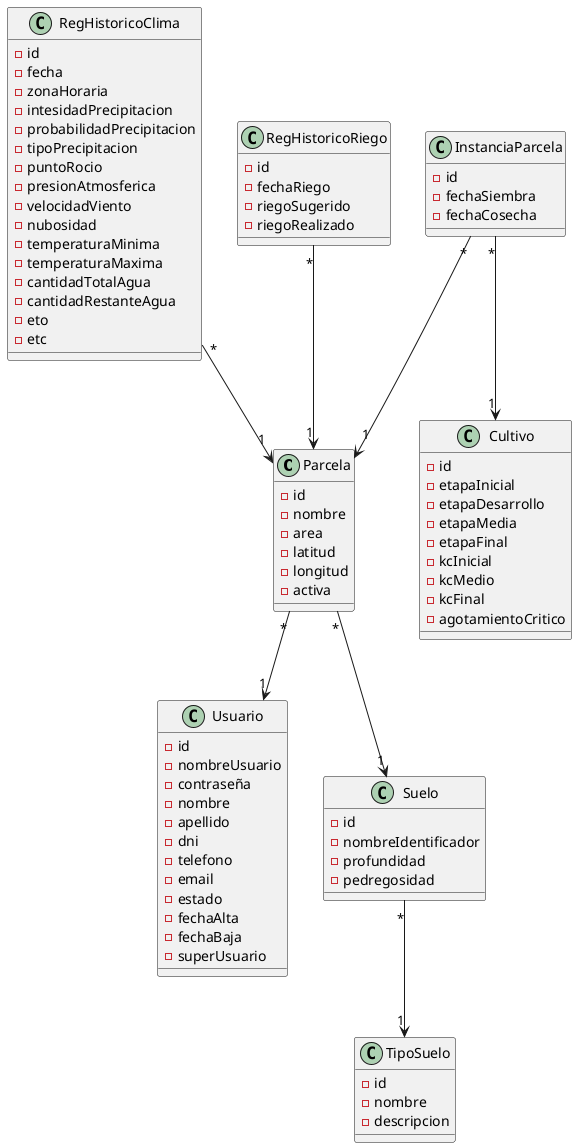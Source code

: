 @startuml

Parcela "*"-->"1" Usuario
Parcela "*"-->"1" Suelo
RegHistoricoClima "*"-->"1" Parcela
RegHistoricoRiego "*"-->"1" Parcela
InstanciaParcela "*"-->"1" Parcela
InstanciaParcela "*"-->"1" Cultivo
Suelo "*"-->"1" TipoSuelo

class Parcela {
-id
-nombre
-area
-latitud
-longitud
-activa
}

class Suelo {
-id
-nombreIdentificador
-profundidad
-pedregosidad
}

class Cultivo {
-id
-etapaInicial
-etapaDesarrollo
-etapaMedia
-etapaFinal
-kcInicial
-kcMedio
-kcFinal
-agotamientoCritico
}

class TipoSuelo {
-id
-nombre
-descripcion
}

class RegHistoricoClima {
-id
-fecha
-zonaHoraria
-intesidadPrecipitacion
-probabilidadPrecipitacion
-tipoPrecipitacion
-puntoRocio
-presionAtmosferica
-velocidadViento
-nubosidad
-temperaturaMinima
-temperaturaMaxima
-cantidadTotalAgua
-cantidadRestanteAgua
-eto
-etc
}

class InstanciaParcela {
-id
-fechaSiembra
-fechaCosecha
}

class RegHistoricoRiego {
-id
-fechaRiego
-riegoSugerido
-riegoRealizado
}

class Usuario {
-id
-nombreUsuario
-contraseña
-nombre
-apellido
-dni
-telefono
-email
-estado
-fechaAlta
-fechaBaja
-superUsuario
}

@enduml
